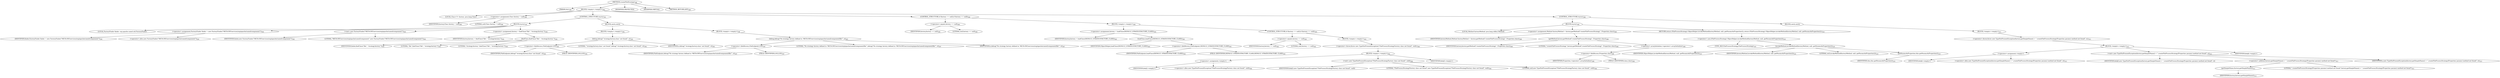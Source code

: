 digraph "createFileStrategy" {  
"764" [label = <(METHOD,createFileStrategy)<SUB>289</SUB>> ]
"65" [label = <(PARAM,this)<SUB>289</SUB>> ]
"765" [label = <(BLOCK,&lt;empty&gt;,&lt;empty&gt;)<SUB>289</SUB>> ]
"766" [label = <(LOCAL,Class&lt;?&gt; factory: java.lang.Class)> ]
"767" [label = <(&lt;operator&gt;.assignment,Class factory = null)<SUB>290</SUB>> ]
"768" [label = <(IDENTIFIER,factory,Class factory = null)<SUB>290</SUB>> ]
"769" [label = <(LITERAL,null,Class factory = null)<SUB>290</SUB>> ]
"770" [label = <(CONTROL_STRUCTURE,try,try)<SUB>291</SUB>> ]
"771" [label = <(BLOCK,try,try)<SUB>291</SUB>> ]
"63" [label = <(LOCAL,FactoryFinder finder: org.apache.camel.util.FactoryFinder)> ]
"772" [label = <(&lt;operator&gt;.assignment,FactoryFinder finder = new FactoryFinder(&quot;META-INF/services/org/apache/camel/component/&quot;))<SUB>292</SUB>> ]
"773" [label = <(IDENTIFIER,finder,FactoryFinder finder = new FactoryFinder(&quot;META-INF/services/org/apache/camel/component/&quot;))<SUB>292</SUB>> ]
"774" [label = <(&lt;operator&gt;.alloc,new FactoryFinder(&quot;META-INF/services/org/apache/camel/component/&quot;))<SUB>292</SUB>> ]
"775" [label = <(&lt;init&gt;,new FactoryFinder(&quot;META-INF/services/org/apache/camel/component/&quot;))<SUB>292</SUB>> ]
"62" [label = <(IDENTIFIER,finder,new FactoryFinder(&quot;META-INF/services/org/apache/camel/component/&quot;))<SUB>292</SUB>> ]
"776" [label = <(LITERAL,&quot;META-INF/services/org/apache/camel/component/&quot;,new FactoryFinder(&quot;META-INF/services/org/apache/camel/component/&quot;))<SUB>292</SUB>> ]
"777" [label = <(&lt;operator&gt;.assignment,factory = findClass(&quot;file&quot;, &quot;strategy.factory.&quot;))<SUB>293</SUB>> ]
"778" [label = <(IDENTIFIER,factory,factory = findClass(&quot;file&quot;, &quot;strategy.factory.&quot;))<SUB>293</SUB>> ]
"779" [label = <(findClass,findClass(&quot;file&quot;, &quot;strategy.factory.&quot;))<SUB>293</SUB>> ]
"780" [label = <(IDENTIFIER,finder,findClass(&quot;file&quot;, &quot;strategy.factory.&quot;))<SUB>293</SUB>> ]
"781" [label = <(LITERAL,&quot;file&quot;,findClass(&quot;file&quot;, &quot;strategy.factory.&quot;))<SUB>293</SUB>> ]
"782" [label = <(LITERAL,&quot;strategy.factory.&quot;,findClass(&quot;file&quot;, &quot;strategy.factory.&quot;))<SUB>293</SUB>> ]
"783" [label = <(BLOCK,catch,catch)> ]
"784" [label = <(BLOCK,&lt;empty&gt;,&lt;empty&gt;)<SUB>294</SUB>> ]
"785" [label = <(debug,debug(&quot;'strategy.factory.class' not found&quot;, e))<SUB>295</SUB>> ]
"786" [label = <(&lt;operator&gt;.fieldAccess,FileEndpoint.LOG)<SUB>295</SUB>> ]
"787" [label = <(IDENTIFIER,FileEndpoint,debug(&quot;'strategy.factory.class' not found&quot;, e))<SUB>295</SUB>> ]
"788" [label = <(FIELD_IDENTIFIER,LOG,LOG)<SUB>295</SUB>> ]
"789" [label = <(LITERAL,&quot;'strategy.factory.class' not found&quot;,debug(&quot;'strategy.factory.class' not found&quot;, e))<SUB>295</SUB>> ]
"790" [label = <(IDENTIFIER,e,debug(&quot;'strategy.factory.class' not found&quot;, e))<SUB>295</SUB>> ]
"791" [label = <(BLOCK,&lt;empty&gt;,&lt;empty&gt;)<SUB>296</SUB>> ]
"792" [label = <(debug,debug(&quot;No strategy factory defined in 'META-INF/services/org/apache/camel/component/file'&quot;, e))<SUB>297</SUB>> ]
"793" [label = <(&lt;operator&gt;.fieldAccess,FileEndpoint.LOG)<SUB>297</SUB>> ]
"794" [label = <(IDENTIFIER,FileEndpoint,debug(&quot;No strategy factory defined in 'META-INF/services/org/apache/camel/component/file'&quot;, e))<SUB>297</SUB>> ]
"795" [label = <(FIELD_IDENTIFIER,LOG,LOG)<SUB>297</SUB>> ]
"796" [label = <(LITERAL,&quot;No strategy factory defined in 'META-INF/services/org/apache/camel/component/file'&quot;,debug(&quot;No strategy factory defined in 'META-INF/services/org/apache/camel/component/file'&quot;, e))<SUB>297</SUB>> ]
"797" [label = <(IDENTIFIER,e,debug(&quot;No strategy factory defined in 'META-INF/services/org/apache/camel/component/file'&quot;, e))<SUB>297</SUB>> ]
"798" [label = <(CONTROL_STRUCTURE,if (factory == null),if (factory == null))<SUB>300</SUB>> ]
"799" [label = <(&lt;operator&gt;.equals,factory == null)<SUB>300</SUB>> ]
"800" [label = <(IDENTIFIER,factory,factory == null)<SUB>300</SUB>> ]
"801" [label = <(LITERAL,null,factory == null)<SUB>300</SUB>> ]
"802" [label = <(BLOCK,&lt;empty&gt;,&lt;empty&gt;)<SUB>300</SUB>> ]
"803" [label = <(&lt;operator&gt;.assignment,factory = loadClass(DEFAULT_STRATEGYFACTORY_CLASS))<SUB>302</SUB>> ]
"804" [label = <(IDENTIFIER,factory,factory = loadClass(DEFAULT_STRATEGYFACTORY_CLASS))<SUB>302</SUB>> ]
"805" [label = <(loadClass,loadClass(DEFAULT_STRATEGYFACTORY_CLASS))<SUB>302</SUB>> ]
"806" [label = <(IDENTIFIER,ObjectHelper,loadClass(DEFAULT_STRATEGYFACTORY_CLASS))<SUB>302</SUB>> ]
"807" [label = <(&lt;operator&gt;.fieldAccess,FileEndpoint.DEFAULT_STRATEGYFACTORY_CLASS)<SUB>302</SUB>> ]
"808" [label = <(IDENTIFIER,FileEndpoint,loadClass(DEFAULT_STRATEGYFACTORY_CLASS))<SUB>302</SUB>> ]
"809" [label = <(FIELD_IDENTIFIER,DEFAULT_STRATEGYFACTORY_CLASS,DEFAULT_STRATEGYFACTORY_CLASS)<SUB>302</SUB>> ]
"810" [label = <(CONTROL_STRUCTURE,if (factory == null),if (factory == null))<SUB>303</SUB>> ]
"811" [label = <(&lt;operator&gt;.equals,factory == null)<SUB>303</SUB>> ]
"812" [label = <(IDENTIFIER,factory,factory == null)<SUB>303</SUB>> ]
"813" [label = <(LITERAL,null,factory == null)<SUB>303</SUB>> ]
"814" [label = <(BLOCK,&lt;empty&gt;,&lt;empty&gt;)<SUB>303</SUB>> ]
"815" [label = <(&lt;operator&gt;.throw,throw new TypeNotPresentException(&quot;FileProcessStrategyFactory class not found&quot;, null);)<SUB>304</SUB>> ]
"816" [label = <(BLOCK,&lt;empty&gt;,&lt;empty&gt;)<SUB>304</SUB>> ]
"817" [label = <(&lt;operator&gt;.assignment,&lt;empty&gt;)> ]
"818" [label = <(IDENTIFIER,$obj5,&lt;empty&gt;)> ]
"819" [label = <(&lt;operator&gt;.alloc,new TypeNotPresentException(&quot;FileProcessStrategyFactory class not found&quot;, null))<SUB>304</SUB>> ]
"820" [label = <(&lt;init&gt;,new TypeNotPresentException(&quot;FileProcessStrategyFactory class not found&quot;, null))<SUB>304</SUB>> ]
"821" [label = <(IDENTIFIER,$obj5,new TypeNotPresentException(&quot;FileProcessStrategyFactory class not found&quot;, null))> ]
"822" [label = <(LITERAL,&quot;FileProcessStrategyFactory class not found&quot;,new TypeNotPresentException(&quot;FileProcessStrategyFactory class not found&quot;, null))<SUB>304</SUB>> ]
"823" [label = <(LITERAL,null,new TypeNotPresentException(&quot;FileProcessStrategyFactory class not found&quot;, null))<SUB>304</SUB>> ]
"824" [label = <(IDENTIFIER,$obj5,&lt;empty&gt;)> ]
"825" [label = <(CONTROL_STRUCTURE,try,try)<SUB>308</SUB>> ]
"826" [label = <(BLOCK,try,try)<SUB>308</SUB>> ]
"827" [label = <(LOCAL,Method factoryMethod: java.lang.reflect.Method)> ]
"828" [label = <(&lt;operator&gt;.assignment,Method factoryMethod = factory.getMethod(&quot;createFileProcessStrategy&quot;, Properties.class))<SUB>309</SUB>> ]
"829" [label = <(IDENTIFIER,factoryMethod,Method factoryMethod = factory.getMethod(&quot;createFileProcessStrategy&quot;, Properties.class))<SUB>309</SUB>> ]
"830" [label = <(getMethod,factory.getMethod(&quot;createFileProcessStrategy&quot;, Properties.class))<SUB>309</SUB>> ]
"831" [label = <(IDENTIFIER,factory,factory.getMethod(&quot;createFileProcessStrategy&quot;, Properties.class))<SUB>309</SUB>> ]
"832" [label = <(LITERAL,&quot;createFileProcessStrategy&quot;,factory.getMethod(&quot;createFileProcessStrategy&quot;, Properties.class))<SUB>309</SUB>> ]
"833" [label = <(&lt;operator&gt;.arrayInitializer,&lt;operator&gt;.arrayInitializer)<SUB>309</SUB>> ]
"834" [label = <(&lt;operator&gt;.fieldAccess,Properties.class)<SUB>309</SUB>> ]
"835" [label = <(IDENTIFIER,Properties,&lt;operator&gt;.arrayInitializer)<SUB>309</SUB>> ]
"836" [label = <(FIELD_IDENTIFIER,class,class)<SUB>309</SUB>> ]
"837" [label = <(RETURN,return (FileProcessStrategy) ObjectHelper.invokeMethod(factoryMethod, null, getParamsAsProperties());,return (FileProcessStrategy) ObjectHelper.invokeMethod(factoryMethod, null, getParamsAsProperties());)<SUB>310</SUB>> ]
"838" [label = <(&lt;operator&gt;.cast,(FileProcessStrategy) ObjectHelper.invokeMethod(factoryMethod, null, getParamsAsProperties()))<SUB>310</SUB>> ]
"839" [label = <(TYPE_REF,FileProcessStrategy,FileProcessStrategy)<SUB>310</SUB>> ]
"840" [label = <(invokeMethod,invokeMethod(factoryMethod, null, getParamsAsProperties()))<SUB>310</SUB>> ]
"841" [label = <(IDENTIFIER,ObjectHelper,invokeMethod(factoryMethod, null, getParamsAsProperties()))<SUB>310</SUB>> ]
"842" [label = <(IDENTIFIER,factoryMethod,invokeMethod(factoryMethod, null, getParamsAsProperties()))<SUB>310</SUB>> ]
"843" [label = <(LITERAL,null,invokeMethod(factoryMethod, null, getParamsAsProperties()))<SUB>310</SUB>> ]
"844" [label = <(getParamsAsProperties,this.getParamsAsProperties())<SUB>310</SUB>> ]
"64" [label = <(IDENTIFIER,this,this.getParamsAsProperties())<SUB>310</SUB>> ]
"845" [label = <(BLOCK,catch,catch)> ]
"846" [label = <(BLOCK,&lt;empty&gt;,&lt;empty&gt;)<SUB>311</SUB>> ]
"847" [label = <(&lt;operator&gt;.throw,throw new TypeNotPresentException(factory.getSimpleName() + &quot;.createFileProcessStrategy(Properties params) method not found&quot;, e);)<SUB>312</SUB>> ]
"848" [label = <(BLOCK,&lt;empty&gt;,&lt;empty&gt;)<SUB>312</SUB>> ]
"849" [label = <(&lt;operator&gt;.assignment,&lt;empty&gt;)> ]
"850" [label = <(IDENTIFIER,$obj6,&lt;empty&gt;)> ]
"851" [label = <(&lt;operator&gt;.alloc,new TypeNotPresentException(factory.getSimpleName() + &quot;.createFileProcessStrategy(Properties params) method not found&quot;, e))<SUB>312</SUB>> ]
"852" [label = <(&lt;init&gt;,new TypeNotPresentException(factory.getSimpleName() + &quot;.createFileProcessStrategy(Properties params) method not found&quot;, e))<SUB>312</SUB>> ]
"853" [label = <(IDENTIFIER,$obj6,new TypeNotPresentException(factory.getSimpleName() + &quot;.createFileProcessStrategy(Properties params) method not found&quot;, e))> ]
"854" [label = <(&lt;operator&gt;.addition,factory.getSimpleName() + &quot;.createFileProcessStrategy(Properties params) method not found&quot;)<SUB>312</SUB>> ]
"855" [label = <(getSimpleName,factory.getSimpleName())<SUB>312</SUB>> ]
"856" [label = <(IDENTIFIER,factory,factory.getSimpleName())<SUB>312</SUB>> ]
"857" [label = <(LITERAL,&quot;.createFileProcessStrategy(Properties params) method not found&quot;,factory.getSimpleName() + &quot;.createFileProcessStrategy(Properties params) method not found&quot;)<SUB>313</SUB>> ]
"858" [label = <(IDENTIFIER,e,new TypeNotPresentException(factory.getSimpleName() + &quot;.createFileProcessStrategy(Properties params) method not found&quot;, e))<SUB>313</SUB>> ]
"859" [label = <(IDENTIFIER,$obj6,&lt;empty&gt;)> ]
"860" [label = <(MODIFIER,PROTECTED)> ]
"861" [label = <(MODIFIER,VIRTUAL)> ]
"862" [label = <(METHOD_RETURN,ANY)<SUB>289</SUB>> ]
  "764" -> "65" 
  "764" -> "765" 
  "764" -> "860" 
  "764" -> "861" 
  "764" -> "862" 
  "765" -> "766" 
  "765" -> "767" 
  "765" -> "770" 
  "765" -> "798" 
  "765" -> "825" 
  "767" -> "768" 
  "767" -> "769" 
  "770" -> "771" 
  "770" -> "783" 
  "771" -> "63" 
  "771" -> "772" 
  "771" -> "775" 
  "771" -> "777" 
  "772" -> "773" 
  "772" -> "774" 
  "775" -> "62" 
  "775" -> "776" 
  "777" -> "778" 
  "777" -> "779" 
  "779" -> "780" 
  "779" -> "781" 
  "779" -> "782" 
  "783" -> "784" 
  "783" -> "791" 
  "784" -> "785" 
  "785" -> "786" 
  "785" -> "789" 
  "785" -> "790" 
  "786" -> "787" 
  "786" -> "788" 
  "791" -> "792" 
  "792" -> "793" 
  "792" -> "796" 
  "792" -> "797" 
  "793" -> "794" 
  "793" -> "795" 
  "798" -> "799" 
  "798" -> "802" 
  "799" -> "800" 
  "799" -> "801" 
  "802" -> "803" 
  "802" -> "810" 
  "803" -> "804" 
  "803" -> "805" 
  "805" -> "806" 
  "805" -> "807" 
  "807" -> "808" 
  "807" -> "809" 
  "810" -> "811" 
  "810" -> "814" 
  "811" -> "812" 
  "811" -> "813" 
  "814" -> "815" 
  "815" -> "816" 
  "816" -> "817" 
  "816" -> "820" 
  "816" -> "824" 
  "817" -> "818" 
  "817" -> "819" 
  "820" -> "821" 
  "820" -> "822" 
  "820" -> "823" 
  "825" -> "826" 
  "825" -> "845" 
  "826" -> "827" 
  "826" -> "828" 
  "826" -> "837" 
  "828" -> "829" 
  "828" -> "830" 
  "830" -> "831" 
  "830" -> "832" 
  "830" -> "833" 
  "833" -> "834" 
  "834" -> "835" 
  "834" -> "836" 
  "837" -> "838" 
  "838" -> "839" 
  "838" -> "840" 
  "840" -> "841" 
  "840" -> "842" 
  "840" -> "843" 
  "840" -> "844" 
  "844" -> "64" 
  "845" -> "846" 
  "846" -> "847" 
  "847" -> "848" 
  "848" -> "849" 
  "848" -> "852" 
  "848" -> "859" 
  "849" -> "850" 
  "849" -> "851" 
  "852" -> "853" 
  "852" -> "854" 
  "852" -> "858" 
  "854" -> "855" 
  "854" -> "857" 
  "855" -> "856" 
}
